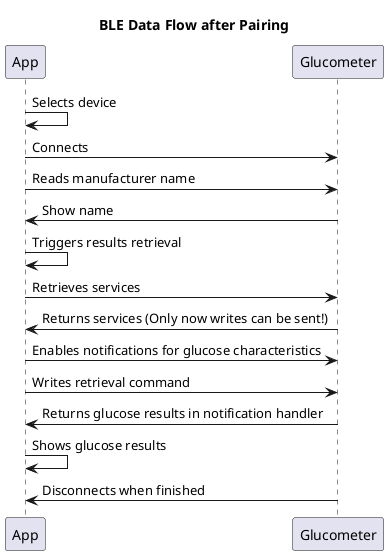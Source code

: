 @startuml
title BLE Data Flow after Pairing

App -> App: Selects device
App -> Glucometer: Connects
App -> Glucometer: Reads manufacturer name
App <- Glucometer: Show name
App -> App: Triggers results retrieval
App -> Glucometer: Retrieves services
App <- Glucometer: Returns services (Only now writes can be sent!)
App -> Glucometer: Enables notifications for glucose characteristics
App -> Glucometer: Writes retrieval command
App <- Glucometer: Returns glucose results in notification handler
App -> App: Shows glucose results
App <- Glucometer: Disconnects when finished
@enduml
